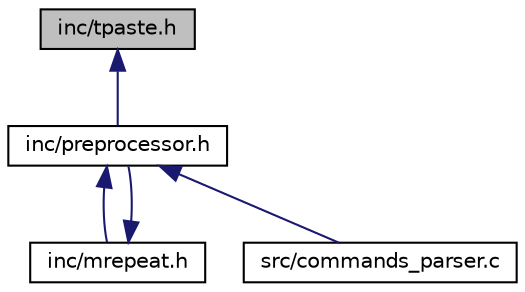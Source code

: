 digraph "inc/tpaste.h"
{
  edge [fontname="Helvetica",fontsize="10",labelfontname="Helvetica",labelfontsize="10"];
  node [fontname="Helvetica",fontsize="10",shape=record];
  Node1 [label="inc/tpaste.h",height=0.2,width=0.4,color="black", fillcolor="grey75", style="filled", fontcolor="black"];
  Node1 -> Node2 [dir="back",color="midnightblue",fontsize="10",style="solid"];
  Node2 [label="inc/preprocessor.h",height=0.2,width=0.4,color="black", fillcolor="white", style="filled",URL="$preprocessor_8h.html"];
  Node2 -> Node3 [dir="back",color="midnightblue",fontsize="10",style="solid"];
  Node3 [label="inc/mrepeat.h",height=0.2,width=0.4,color="black", fillcolor="white", style="filled",URL="$mrepeat_8h.html",tooltip="Definicion de instanciador de estructura de datos repetitiva horizontal. "];
  Node3 -> Node2 [dir="back",color="midnightblue",fontsize="10",style="solid"];
  Node2 -> Node4 [dir="back",color="midnightblue",fontsize="10",style="solid"];
  Node4 [label="src/commands_parser.c",height=0.2,width=0.4,color="black", fillcolor="white", style="filled",URL="$commands__parser_8c.html",tooltip="Implementacion del parser de los paquetes. "];
}
